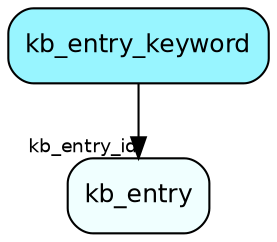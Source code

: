 digraph kb_entry_keyword  {
node [shape = box style="rounded, filled" fontname = "Helvetica" fontsize = "12" ]
edge [fontname = "Helvetica" fontsize = "9"]

kb_entry_keyword[fillcolor = "cadetblue1"]
kb_entry[fillcolor = "azure1"]
kb_entry_keyword -> kb_entry [headlabel = "kb_entry_id"]
}
